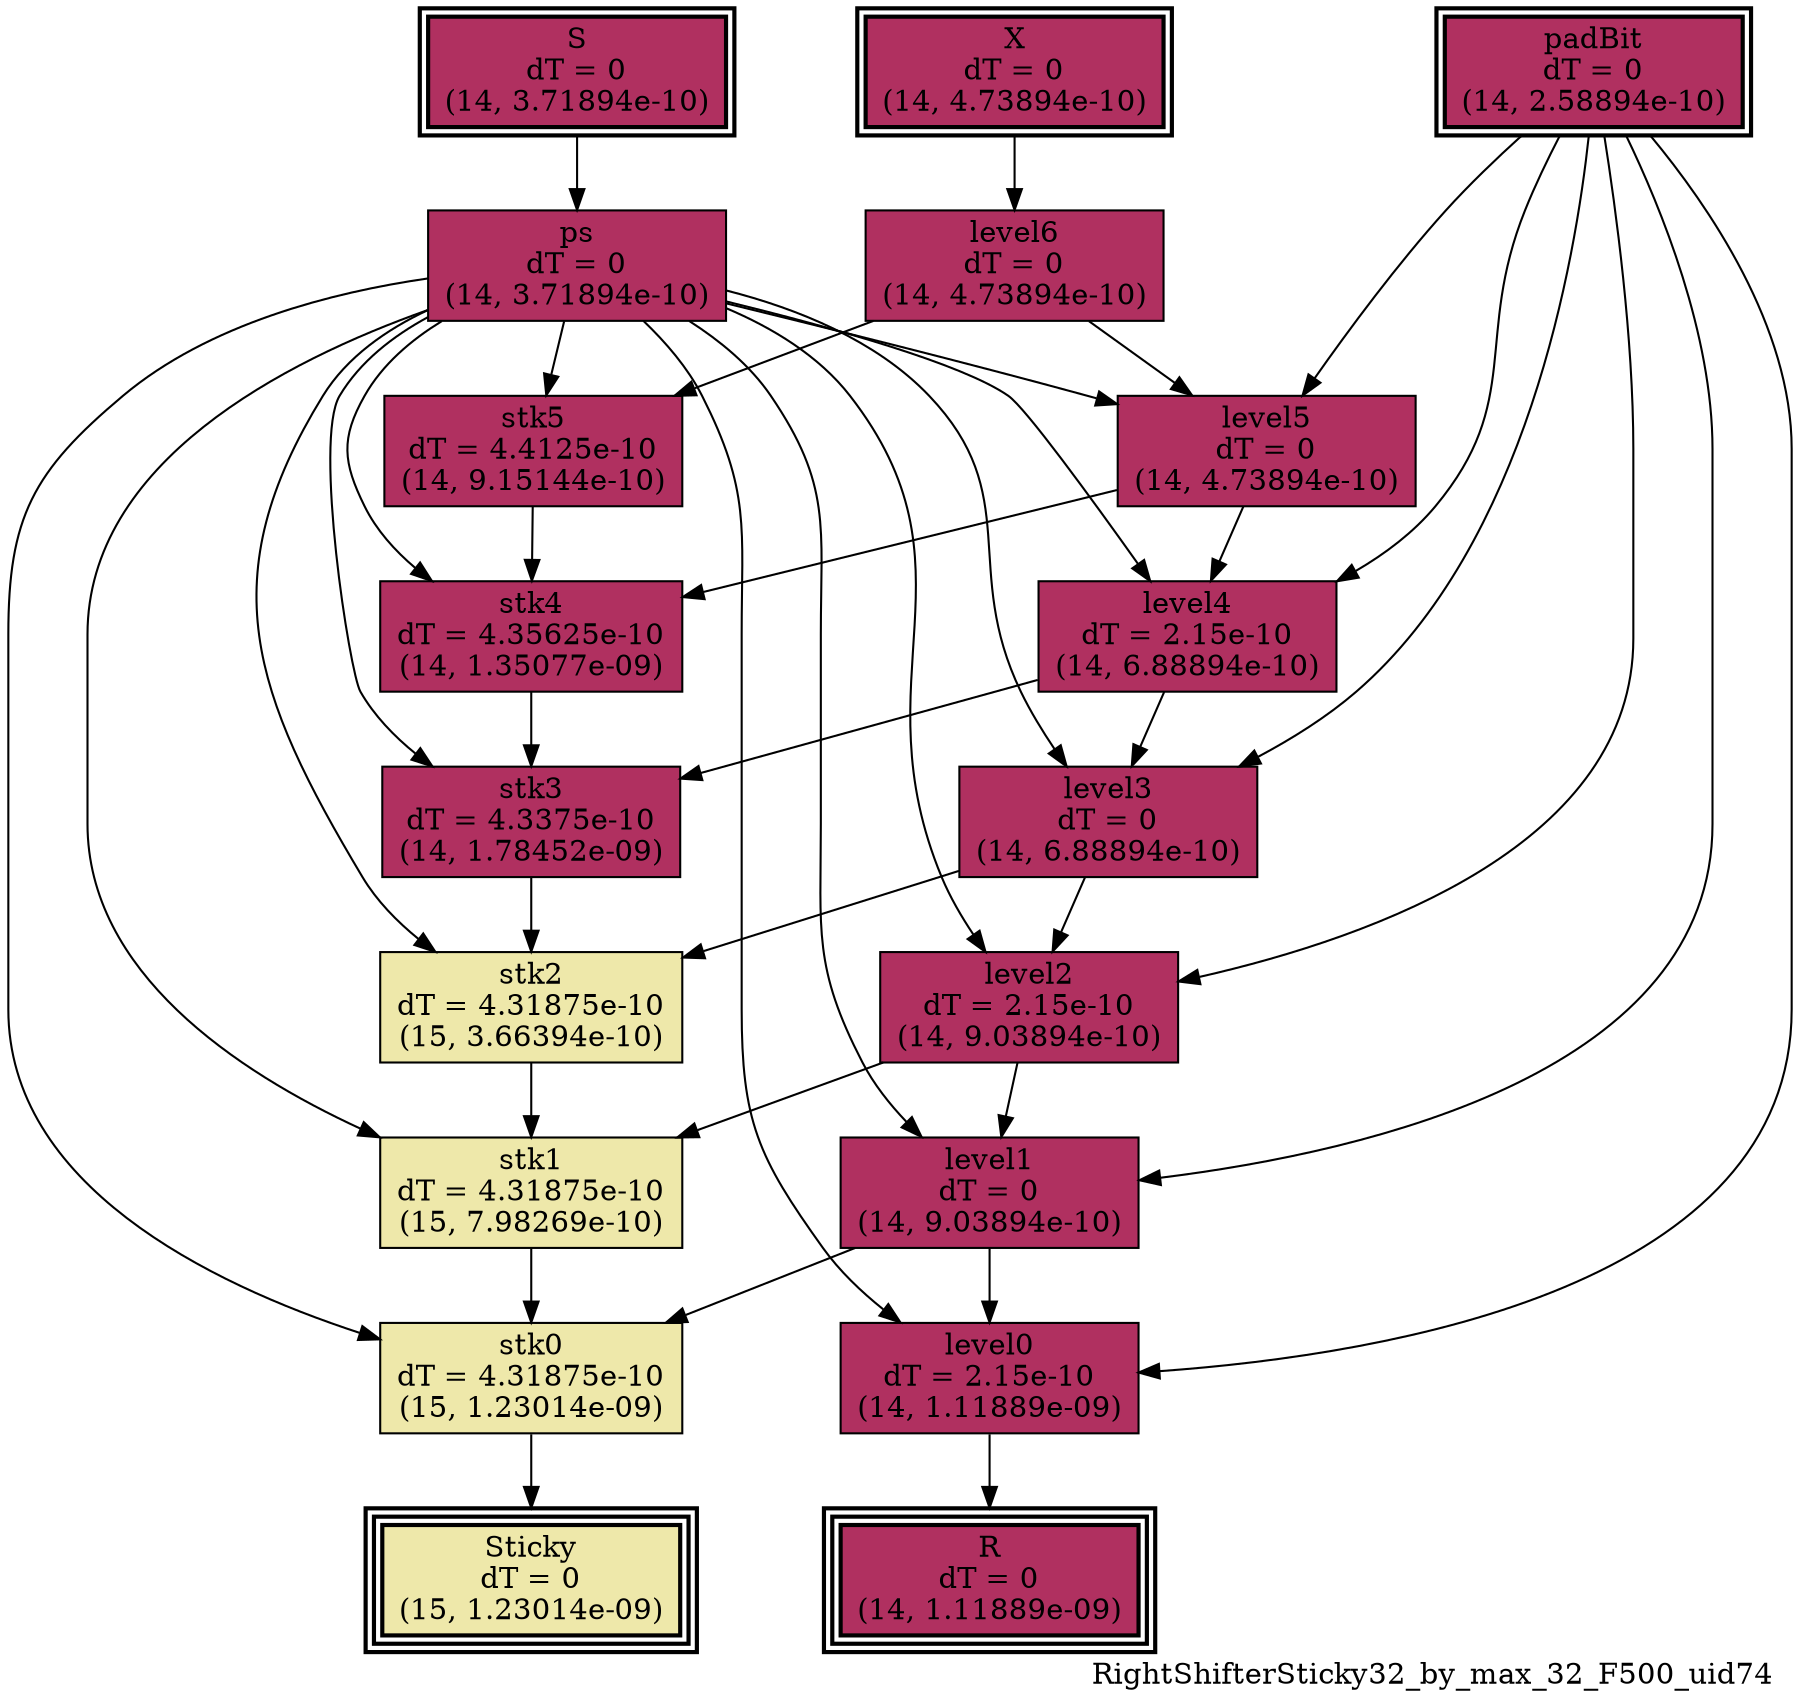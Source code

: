 digraph RightShifterSticky32_by_max_32_F500_uid74
{
	//graph drawing options
	label=RightShifterSticky32_by_max_32_F500_uid74;
	labelloc=bottom;
	labeljust=right;
	ratio=auto;
	nodesep=0.25;
	ranksep=0.5;

	//input/output signals of operator RightShifterSticky32_by_max_32_F500_uid74
	X__RightShifterSticky32_by_max_32_F500_uid74 [ label="X\ndT = 0\n(14, 4.73894e-10)", shape=box, color=black, style="bold, filled", fillcolor=maroon, peripheries=2 ];
	S__RightShifterSticky32_by_max_32_F500_uid74 [ label="S\ndT = 0\n(14, 3.71894e-10)", shape=box, color=black, style="bold, filled", fillcolor=maroon, peripheries=2 ];
	padBit__RightShifterSticky32_by_max_32_F500_uid74 [ label="padBit\ndT = 0\n(14, 2.58894e-10)", shape=box, color=black, style="bold, filled", fillcolor=maroon, peripheries=2 ];
	R__RightShifterSticky32_by_max_32_F500_uid74 [ label="R\ndT = 0\n(14, 1.11889e-09)", shape=box, color=black, style="bold, filled", fillcolor=maroon, peripheries=3 ];
	Sticky__RightShifterSticky32_by_max_32_F500_uid74 [ label="Sticky\ndT = 0\n(15, 1.23014e-09)", shape=box, color=black, style="bold, filled", fillcolor=palegoldenrod, peripheries=3 ];
	{rank=same X__RightShifterSticky32_by_max_32_F500_uid74, S__RightShifterSticky32_by_max_32_F500_uid74, padBit__RightShifterSticky32_by_max_32_F500_uid74};
	{rank=same R__RightShifterSticky32_by_max_32_F500_uid74, Sticky__RightShifterSticky32_by_max_32_F500_uid74};
	//internal signals of operator RightShifterSticky32_by_max_32_F500_uid74
	ps__RightShifterSticky32_by_max_32_F500_uid74 [ label="ps\ndT = 0\n(14, 3.71894e-10)", shape=box, color=black, style=filled, fillcolor=maroon, peripheries=1 ];
	level6__RightShifterSticky32_by_max_32_F500_uid74 [ label="level6\ndT = 0\n(14, 4.73894e-10)", shape=box, color=black, style=filled, fillcolor=maroon, peripheries=1 ];
	stk5__RightShifterSticky32_by_max_32_F500_uid74 [ label="stk5\ndT = 4.4125e-10\n(14, 9.15144e-10)", shape=box, color=black, style=filled, fillcolor=maroon, peripheries=1 ];
	level5__RightShifterSticky32_by_max_32_F500_uid74 [ label="level5\ndT = 0\n(14, 4.73894e-10)", shape=box, color=black, style=filled, fillcolor=maroon, peripheries=1 ];
	stk4__RightShifterSticky32_by_max_32_F500_uid74 [ label="stk4\ndT = 4.35625e-10\n(14, 1.35077e-09)", shape=box, color=black, style=filled, fillcolor=maroon, peripheries=1 ];
	level4__RightShifterSticky32_by_max_32_F500_uid74 [ label="level4\ndT = 2.15e-10\n(14, 6.88894e-10)", shape=box, color=black, style=filled, fillcolor=maroon, peripheries=1 ];
	stk3__RightShifterSticky32_by_max_32_F500_uid74 [ label="stk3\ndT = 4.3375e-10\n(14, 1.78452e-09)", shape=box, color=black, style=filled, fillcolor=maroon, peripheries=1 ];
	level3__RightShifterSticky32_by_max_32_F500_uid74 [ label="level3\ndT = 0\n(14, 6.88894e-10)", shape=box, color=black, style=filled, fillcolor=maroon, peripheries=1 ];
	stk2__RightShifterSticky32_by_max_32_F500_uid74 [ label="stk2\ndT = 4.31875e-10\n(15, 3.66394e-10)", shape=box, color=black, style=filled, fillcolor=palegoldenrod, peripheries=1 ];
	level2__RightShifterSticky32_by_max_32_F500_uid74 [ label="level2\ndT = 2.15e-10\n(14, 9.03894e-10)", shape=box, color=black, style=filled, fillcolor=maroon, peripheries=1 ];
	stk1__RightShifterSticky32_by_max_32_F500_uid74 [ label="stk1\ndT = 4.31875e-10\n(15, 7.98269e-10)", shape=box, color=black, style=filled, fillcolor=palegoldenrod, peripheries=1 ];
	level1__RightShifterSticky32_by_max_32_F500_uid74 [ label="level1\ndT = 0\n(14, 9.03894e-10)", shape=box, color=black, style=filled, fillcolor=maroon, peripheries=1 ];
	stk0__RightShifterSticky32_by_max_32_F500_uid74 [ label="stk0\ndT = 4.31875e-10\n(15, 1.23014e-09)", shape=box, color=black, style=filled, fillcolor=palegoldenrod, peripheries=1 ];
	level0__RightShifterSticky32_by_max_32_F500_uid74 [ label="level0\ndT = 2.15e-10\n(14, 1.11889e-09)", shape=box, color=black, style=filled, fillcolor=maroon, peripheries=1 ];

	//subcomponents of operator RightShifterSticky32_by_max_32_F500_uid74

	//input and internal signal connections of operator RightShifterSticky32_by_max_32_F500_uid74
	X__RightShifterSticky32_by_max_32_F500_uid74 -> level6__RightShifterSticky32_by_max_32_F500_uid74 [ arrowhead=normal, arrowsize=1.0, arrowtail=normal, color=black, dir=forward  ];
	S__RightShifterSticky32_by_max_32_F500_uid74 -> ps__RightShifterSticky32_by_max_32_F500_uid74 [ arrowhead=normal, arrowsize=1.0, arrowtail=normal, color=black, dir=forward  ];
	padBit__RightShifterSticky32_by_max_32_F500_uid74 -> level5__RightShifterSticky32_by_max_32_F500_uid74 [ arrowhead=normal, arrowsize=1.0, arrowtail=normal, color=black, dir=forward  ];
	padBit__RightShifterSticky32_by_max_32_F500_uid74 -> level4__RightShifterSticky32_by_max_32_F500_uid74 [ arrowhead=normal, arrowsize=1.0, arrowtail=normal, color=black, dir=forward  ];
	padBit__RightShifterSticky32_by_max_32_F500_uid74 -> level3__RightShifterSticky32_by_max_32_F500_uid74 [ arrowhead=normal, arrowsize=1.0, arrowtail=normal, color=black, dir=forward  ];
	padBit__RightShifterSticky32_by_max_32_F500_uid74 -> level2__RightShifterSticky32_by_max_32_F500_uid74 [ arrowhead=normal, arrowsize=1.0, arrowtail=normal, color=black, dir=forward  ];
	padBit__RightShifterSticky32_by_max_32_F500_uid74 -> level1__RightShifterSticky32_by_max_32_F500_uid74 [ arrowhead=normal, arrowsize=1.0, arrowtail=normal, color=black, dir=forward  ];
	padBit__RightShifterSticky32_by_max_32_F500_uid74 -> level0__RightShifterSticky32_by_max_32_F500_uid74 [ arrowhead=normal, arrowsize=1.0, arrowtail=normal, color=black, dir=forward  ];
	ps__RightShifterSticky32_by_max_32_F500_uid74 -> stk5__RightShifterSticky32_by_max_32_F500_uid74 [ arrowhead=normal, arrowsize=1.0, arrowtail=normal, color=black, dir=forward  ];
	ps__RightShifterSticky32_by_max_32_F500_uid74 -> level5__RightShifterSticky32_by_max_32_F500_uid74 [ arrowhead=normal, arrowsize=1.0, arrowtail=normal, color=black, dir=forward  ];
	ps__RightShifterSticky32_by_max_32_F500_uid74 -> stk4__RightShifterSticky32_by_max_32_F500_uid74 [ arrowhead=normal, arrowsize=1.0, arrowtail=normal, color=black, dir=forward  ];
	ps__RightShifterSticky32_by_max_32_F500_uid74 -> level4__RightShifterSticky32_by_max_32_F500_uid74 [ arrowhead=normal, arrowsize=1.0, arrowtail=normal, color=black, dir=forward  ];
	ps__RightShifterSticky32_by_max_32_F500_uid74 -> stk3__RightShifterSticky32_by_max_32_F500_uid74 [ arrowhead=normal, arrowsize=1.0, arrowtail=normal, color=black, dir=forward  ];
	ps__RightShifterSticky32_by_max_32_F500_uid74 -> level3__RightShifterSticky32_by_max_32_F500_uid74 [ arrowhead=normal, arrowsize=1.0, arrowtail=normal, color=black, dir=forward  ];
	ps__RightShifterSticky32_by_max_32_F500_uid74 -> stk2__RightShifterSticky32_by_max_32_F500_uid74 [ arrowhead=normal, arrowsize=1.0, arrowtail=normal, color=black, dir=forward  ];
	ps__RightShifterSticky32_by_max_32_F500_uid74 -> level2__RightShifterSticky32_by_max_32_F500_uid74 [ arrowhead=normal, arrowsize=1.0, arrowtail=normal, color=black, dir=forward  ];
	ps__RightShifterSticky32_by_max_32_F500_uid74 -> stk1__RightShifterSticky32_by_max_32_F500_uid74 [ arrowhead=normal, arrowsize=1.0, arrowtail=normal, color=black, dir=forward  ];
	ps__RightShifterSticky32_by_max_32_F500_uid74 -> level1__RightShifterSticky32_by_max_32_F500_uid74 [ arrowhead=normal, arrowsize=1.0, arrowtail=normal, color=black, dir=forward  ];
	ps__RightShifterSticky32_by_max_32_F500_uid74 -> stk0__RightShifterSticky32_by_max_32_F500_uid74 [ arrowhead=normal, arrowsize=1.0, arrowtail=normal, color=black, dir=forward  ];
	ps__RightShifterSticky32_by_max_32_F500_uid74 -> level0__RightShifterSticky32_by_max_32_F500_uid74 [ arrowhead=normal, arrowsize=1.0, arrowtail=normal, color=black, dir=forward  ];
	level6__RightShifterSticky32_by_max_32_F500_uid74 -> stk5__RightShifterSticky32_by_max_32_F500_uid74 [ arrowhead=normal, arrowsize=1.0, arrowtail=normal, color=black, dir=forward  ];
	level6__RightShifterSticky32_by_max_32_F500_uid74 -> level5__RightShifterSticky32_by_max_32_F500_uid74 [ arrowhead=normal, arrowsize=1.0, arrowtail=normal, color=black, dir=forward  ];
	stk5__RightShifterSticky32_by_max_32_F500_uid74 -> stk4__RightShifterSticky32_by_max_32_F500_uid74 [ arrowhead=normal, arrowsize=1.0, arrowtail=normal, color=black, dir=forward  ];
	level5__RightShifterSticky32_by_max_32_F500_uid74 -> stk4__RightShifterSticky32_by_max_32_F500_uid74 [ arrowhead=normal, arrowsize=1.0, arrowtail=normal, color=black, dir=forward  ];
	level5__RightShifterSticky32_by_max_32_F500_uid74 -> level4__RightShifterSticky32_by_max_32_F500_uid74 [ arrowhead=normal, arrowsize=1.0, arrowtail=normal, color=black, dir=forward  ];
	stk4__RightShifterSticky32_by_max_32_F500_uid74 -> stk3__RightShifterSticky32_by_max_32_F500_uid74 [ arrowhead=normal, arrowsize=1.0, arrowtail=normal, color=black, dir=forward  ];
	level4__RightShifterSticky32_by_max_32_F500_uid74 -> stk3__RightShifterSticky32_by_max_32_F500_uid74 [ arrowhead=normal, arrowsize=1.0, arrowtail=normal, color=black, dir=forward  ];
	level4__RightShifterSticky32_by_max_32_F500_uid74 -> level3__RightShifterSticky32_by_max_32_F500_uid74 [ arrowhead=normal, arrowsize=1.0, arrowtail=normal, color=black, dir=forward  ];
	stk3__RightShifterSticky32_by_max_32_F500_uid74 -> stk2__RightShifterSticky32_by_max_32_F500_uid74 [ arrowhead=normal, arrowsize=1.0, arrowtail=normal, color=black, dir=forward  ];
	level3__RightShifterSticky32_by_max_32_F500_uid74 -> stk2__RightShifterSticky32_by_max_32_F500_uid74 [ arrowhead=normal, arrowsize=1.0, arrowtail=normal, color=black, dir=forward  ];
	level3__RightShifterSticky32_by_max_32_F500_uid74 -> level2__RightShifterSticky32_by_max_32_F500_uid74 [ arrowhead=normal, arrowsize=1.0, arrowtail=normal, color=black, dir=forward  ];
	stk2__RightShifterSticky32_by_max_32_F500_uid74 -> stk1__RightShifterSticky32_by_max_32_F500_uid74 [ arrowhead=normal, arrowsize=1.0, arrowtail=normal, color=black, dir=forward  ];
	level2__RightShifterSticky32_by_max_32_F500_uid74 -> stk1__RightShifterSticky32_by_max_32_F500_uid74 [ arrowhead=normal, arrowsize=1.0, arrowtail=normal, color=black, dir=forward  ];
	level2__RightShifterSticky32_by_max_32_F500_uid74 -> level1__RightShifterSticky32_by_max_32_F500_uid74 [ arrowhead=normal, arrowsize=1.0, arrowtail=normal, color=black, dir=forward  ];
	stk1__RightShifterSticky32_by_max_32_F500_uid74 -> stk0__RightShifterSticky32_by_max_32_F500_uid74 [ arrowhead=normal, arrowsize=1.0, arrowtail=normal, color=black, dir=forward  ];
	level1__RightShifterSticky32_by_max_32_F500_uid74 -> stk0__RightShifterSticky32_by_max_32_F500_uid74 [ arrowhead=normal, arrowsize=1.0, arrowtail=normal, color=black, dir=forward  ];
	level1__RightShifterSticky32_by_max_32_F500_uid74 -> level0__RightShifterSticky32_by_max_32_F500_uid74 [ arrowhead=normal, arrowsize=1.0, arrowtail=normal, color=black, dir=forward  ];
	stk0__RightShifterSticky32_by_max_32_F500_uid74 -> Sticky__RightShifterSticky32_by_max_32_F500_uid74 [ arrowhead=normal, arrowsize=1.0, arrowtail=normal, color=black, dir=forward  ];
	level0__RightShifterSticky32_by_max_32_F500_uid74 -> R__RightShifterSticky32_by_max_32_F500_uid74 [ arrowhead=normal, arrowsize=1.0, arrowtail=normal, color=black, dir=forward  ];
}


